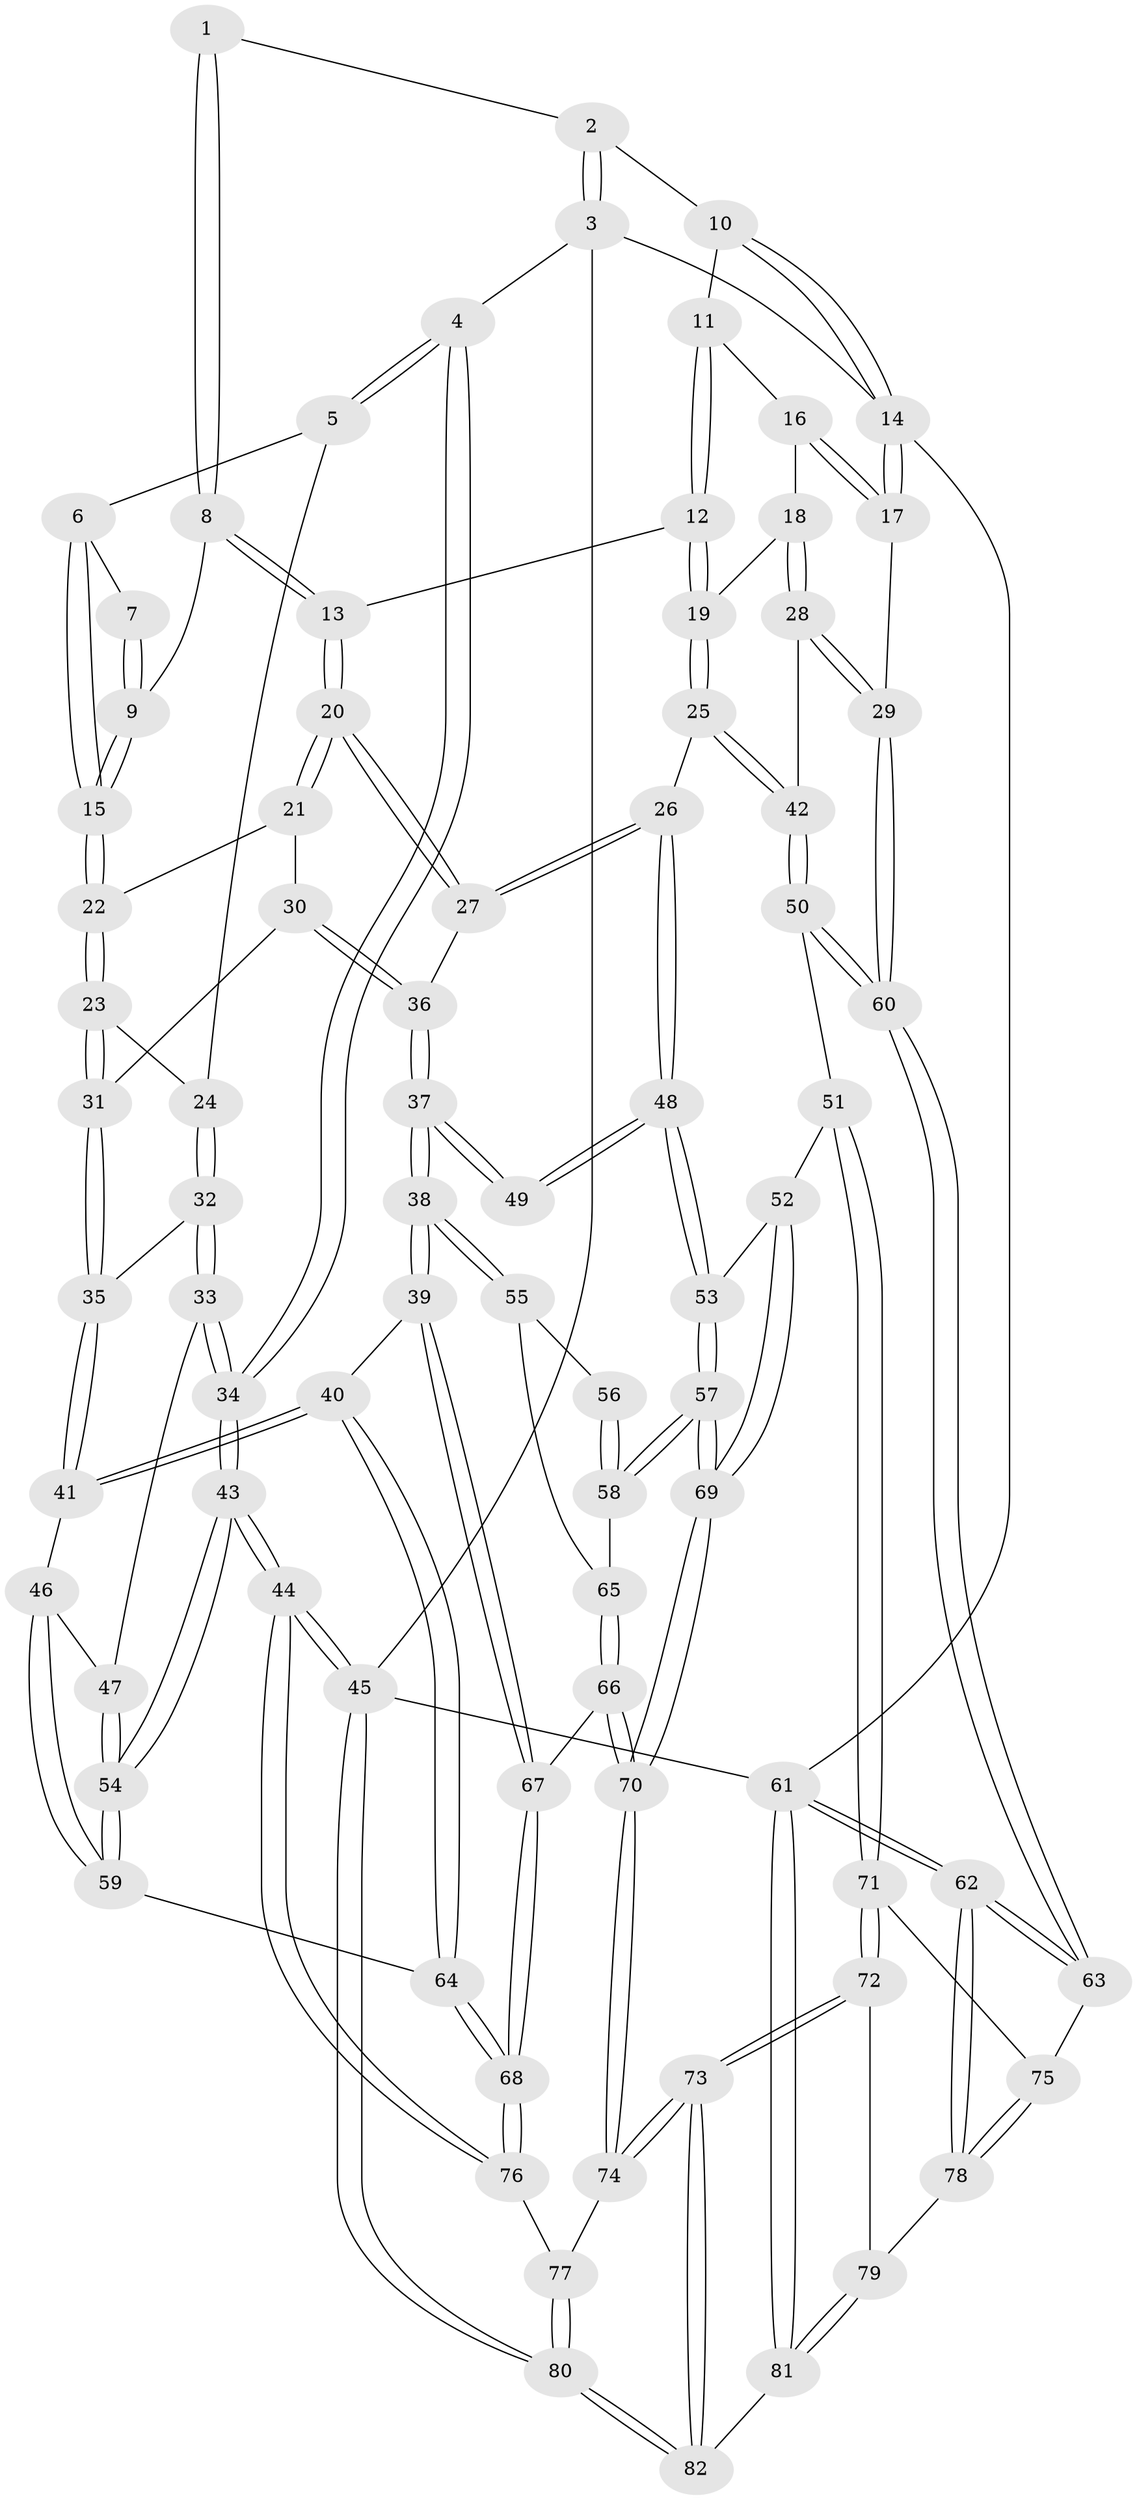 // coarse degree distribution, {3: 0.48, 5: 0.08, 4: 0.32, 2: 0.12}
// Generated by graph-tools (version 1.1) at 2025/54/03/04/25 22:54:27]
// undirected, 82 vertices, 202 edges
graph export_dot {
  node [color=gray90,style=filled];
  1 [pos="+0.5400456498430112+0"];
  2 [pos="+0.5708947370580306+0"];
  3 [pos="+0+0"];
  4 [pos="+0+0"];
  5 [pos="+0.08229835264537995+0.05704792331873944"];
  6 [pos="+0.25442230958492706+0.10522039828627261"];
  7 [pos="+0.31656178976337496+0.10608278781389742"];
  8 [pos="+0.504367127327361+0.11378726569424494"];
  9 [pos="+0.43780626401168676+0.1618125377157591"];
  10 [pos="+0.7700528302415982+0"];
  11 [pos="+0.7914873096939862+0"];
  12 [pos="+0.6972176834471624+0.22976692749236557"];
  13 [pos="+0.5668078383472569+0.2197575447505809"];
  14 [pos="+1+0"];
  15 [pos="+0.39002342606888885+0.23425993853485513"];
  16 [pos="+0.8613180567159552+0.10278257311428786"];
  17 [pos="+1+0.25129992490971786"];
  18 [pos="+0.8925852762005168+0.24735451734160935"];
  19 [pos="+0.7442360442189807+0.3414045750325632"];
  20 [pos="+0.5153308318382275+0.3639787845166353"];
  21 [pos="+0.4183127199422433+0.3005761008935797"];
  22 [pos="+0.3830864382311226+0.2583175509814215"];
  23 [pos="+0.2555912412209747+0.29253509076184286"];
  24 [pos="+0.24910465683601385+0.28590630370581444"];
  25 [pos="+0.7311779528442938+0.40567543226654235"];
  26 [pos="+0.5917929585111175+0.43916328261935217"];
  27 [pos="+0.5310616734585485+0.40567086943347747"];
  28 [pos="+1+0.38048267561000576"];
  29 [pos="+1+0.38383831869130947"];
  30 [pos="+0.3434303365834474+0.40255107374740245"];
  31 [pos="+0.25313313241700736+0.36569763028773605"];
  32 [pos="+0.0017321796666246716+0.39494352875780003"];
  33 [pos="+0+0.3941401553812084"];
  34 [pos="+0+0.2873210720440023"];
  35 [pos="+0.21381067682404395+0.42652767977192685"];
  36 [pos="+0.4062965931350601+0.47752141455070063"];
  37 [pos="+0.3795361236224696+0.5255135800988852"];
  38 [pos="+0.33246356766914686+0.5913064324689739"];
  39 [pos="+0.3111399318418179+0.5981841382485245"];
  40 [pos="+0.2543178018838659+0.5731314902082753"];
  41 [pos="+0.24795060301536634+0.5657917237456905"];
  42 [pos="+0.8169579855122601+0.48533760219274213"];
  43 [pos="+0+0.8443522963342226"];
  44 [pos="+0+0.8494838846110372"];
  45 [pos="+0+1"];
  46 [pos="+0.10619667598811386+0.5481141336838451"];
  47 [pos="+0.059854797502907287+0.5097765985347018"];
  48 [pos="+0.5906016671422429+0.45364221772232105"];
  49 [pos="+0.4994850554584661+0.5565102532058867"];
  50 [pos="+0.8140402148880072+0.639587898138829"];
  51 [pos="+0.8009134366749585+0.6578366587766706"];
  52 [pos="+0.7304394512140087+0.6489250519376938"];
  53 [pos="+0.6042085461410848+0.6116195594317221"];
  54 [pos="+0+0.7311946637963038"];
  55 [pos="+0.36539755834261967+0.6069711941329222"];
  56 [pos="+0.49736846763297+0.5673722327410724"];
  57 [pos="+0.5390485656073584+0.6731028740130626"];
  58 [pos="+0.5310317797296334+0.6694431290713373"];
  59 [pos="+0.04561638804162961+0.7057875381058727"];
  60 [pos="+1+0.6722851628698402"];
  61 [pos="+1+1"];
  62 [pos="+1+1"];
  63 [pos="+1+0.723974661358484"];
  64 [pos="+0.10570269564152891+0.7051956555700557"];
  65 [pos="+0.42891624705509224+0.6440029340862123"];
  66 [pos="+0.42035306779082154+0.8062803164874425"];
  67 [pos="+0.2944705238003899+0.7756627690240765"];
  68 [pos="+0.24726018535665562+0.8215998095770052"];
  69 [pos="+0.5536037920312041+0.7915337555528492"];
  70 [pos="+0.5525964510279352+0.8797386690672254"];
  71 [pos="+0.7941382168236072+0.8192249115547199"];
  72 [pos="+0.783824310190829+0.8352909121094534"];
  73 [pos="+0.6077877517278637+0.9901825419224163"];
  74 [pos="+0.6060601243739427+0.9877267181580951"];
  75 [pos="+0.9007908647312501+0.8196525958521912"];
  76 [pos="+0.24692102565887827+0.822692906063932"];
  77 [pos="+0.24409263254128266+0.8793956392176927"];
  78 [pos="+1+0.9793038741284701"];
  79 [pos="+0.9223086560170606+0.9506987665980807"];
  80 [pos="+0.0620272270515336+1"];
  81 [pos="+0.6828108220573645+1"];
  82 [pos="+0.601703218324594+1"];
  1 -- 2;
  1 -- 8;
  1 -- 8;
  2 -- 3;
  2 -- 3;
  2 -- 10;
  3 -- 4;
  3 -- 14;
  3 -- 45;
  4 -- 5;
  4 -- 5;
  4 -- 34;
  4 -- 34;
  5 -- 6;
  5 -- 24;
  6 -- 7;
  6 -- 15;
  6 -- 15;
  7 -- 9;
  7 -- 9;
  8 -- 9;
  8 -- 13;
  8 -- 13;
  9 -- 15;
  9 -- 15;
  10 -- 11;
  10 -- 14;
  10 -- 14;
  11 -- 12;
  11 -- 12;
  11 -- 16;
  12 -- 13;
  12 -- 19;
  12 -- 19;
  13 -- 20;
  13 -- 20;
  14 -- 17;
  14 -- 17;
  14 -- 61;
  15 -- 22;
  15 -- 22;
  16 -- 17;
  16 -- 17;
  16 -- 18;
  17 -- 29;
  18 -- 19;
  18 -- 28;
  18 -- 28;
  19 -- 25;
  19 -- 25;
  20 -- 21;
  20 -- 21;
  20 -- 27;
  20 -- 27;
  21 -- 22;
  21 -- 30;
  22 -- 23;
  22 -- 23;
  23 -- 24;
  23 -- 31;
  23 -- 31;
  24 -- 32;
  24 -- 32;
  25 -- 26;
  25 -- 42;
  25 -- 42;
  26 -- 27;
  26 -- 27;
  26 -- 48;
  26 -- 48;
  27 -- 36;
  28 -- 29;
  28 -- 29;
  28 -- 42;
  29 -- 60;
  29 -- 60;
  30 -- 31;
  30 -- 36;
  30 -- 36;
  31 -- 35;
  31 -- 35;
  32 -- 33;
  32 -- 33;
  32 -- 35;
  33 -- 34;
  33 -- 34;
  33 -- 47;
  34 -- 43;
  34 -- 43;
  35 -- 41;
  35 -- 41;
  36 -- 37;
  36 -- 37;
  37 -- 38;
  37 -- 38;
  37 -- 49;
  37 -- 49;
  38 -- 39;
  38 -- 39;
  38 -- 55;
  38 -- 55;
  39 -- 40;
  39 -- 67;
  39 -- 67;
  40 -- 41;
  40 -- 41;
  40 -- 64;
  40 -- 64;
  41 -- 46;
  42 -- 50;
  42 -- 50;
  43 -- 44;
  43 -- 44;
  43 -- 54;
  43 -- 54;
  44 -- 45;
  44 -- 45;
  44 -- 76;
  44 -- 76;
  45 -- 80;
  45 -- 80;
  45 -- 61;
  46 -- 47;
  46 -- 59;
  46 -- 59;
  47 -- 54;
  47 -- 54;
  48 -- 49;
  48 -- 49;
  48 -- 53;
  48 -- 53;
  50 -- 51;
  50 -- 60;
  50 -- 60;
  51 -- 52;
  51 -- 71;
  51 -- 71;
  52 -- 53;
  52 -- 69;
  52 -- 69;
  53 -- 57;
  53 -- 57;
  54 -- 59;
  54 -- 59;
  55 -- 56;
  55 -- 65;
  56 -- 58;
  56 -- 58;
  57 -- 58;
  57 -- 58;
  57 -- 69;
  57 -- 69;
  58 -- 65;
  59 -- 64;
  60 -- 63;
  60 -- 63;
  61 -- 62;
  61 -- 62;
  61 -- 81;
  61 -- 81;
  62 -- 63;
  62 -- 63;
  62 -- 78;
  62 -- 78;
  63 -- 75;
  64 -- 68;
  64 -- 68;
  65 -- 66;
  65 -- 66;
  66 -- 67;
  66 -- 70;
  66 -- 70;
  67 -- 68;
  67 -- 68;
  68 -- 76;
  68 -- 76;
  69 -- 70;
  69 -- 70;
  70 -- 74;
  70 -- 74;
  71 -- 72;
  71 -- 72;
  71 -- 75;
  72 -- 73;
  72 -- 73;
  72 -- 79;
  73 -- 74;
  73 -- 74;
  73 -- 82;
  73 -- 82;
  74 -- 77;
  75 -- 78;
  75 -- 78;
  76 -- 77;
  77 -- 80;
  77 -- 80;
  78 -- 79;
  79 -- 81;
  79 -- 81;
  80 -- 82;
  80 -- 82;
  81 -- 82;
}
